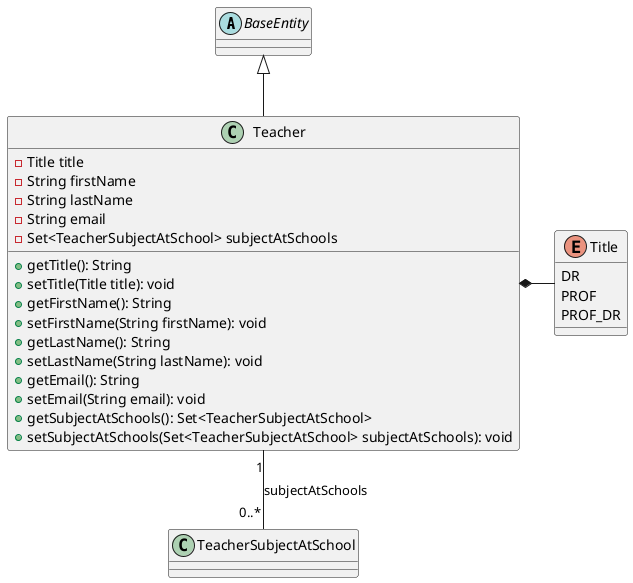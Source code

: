 @startuml Teacher

abstract class BaseEntity {
}

enum Title {
    DR
    PROF
    PROF_DR
}

class Teacher {
    - Title title
    - String firstName
    - String lastName
    - String email
    - Set<TeacherSubjectAtSchool> subjectAtSchools

    + getTitle(): String
    + setTitle(Title title): void
    + getFirstName(): String
    + setFirstName(String firstName): void
    + getLastName(): String
    + setLastName(String lastName): void
    + getEmail(): String
    + setEmail(String email): void
    + getSubjectAtSchools(): Set<TeacherSubjectAtSchool>
    + setSubjectAtSchools(Set<TeacherSubjectAtSchool> subjectAtSchools): void
}

BaseEntity <|-d- Teacher
Teacher *-r- Title
Teacher "1" -d- "0..*" TeacherSubjectAtSchool : subjectAtSchools

@enduml
